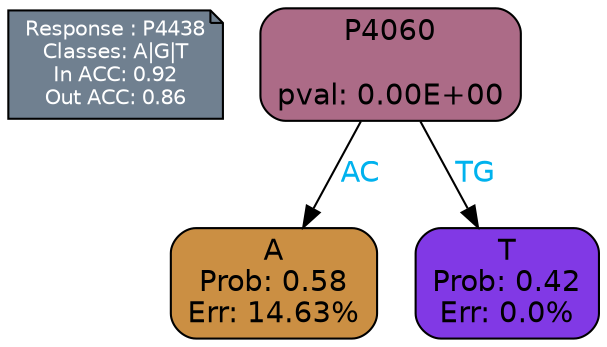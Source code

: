 digraph Tree {
node [shape=box, style="filled, rounded", color="black", fontname=helvetica] ;
graph [ranksep=equally, splines=polylines, bgcolor=transparent, dpi=600] ;
edge [fontname=helvetica] ;
LEGEND [label="Response : P4438
Classes: A|G|T
In ACC: 0.92
Out ACC: 0.86
",shape=note,align=left,style=filled,fillcolor="slategray",fontcolor="white",fontsize=10];1 [label="P4060

pval: 0.00E+00", fillcolor="#ac6b87"] ;
2 [label="A
Prob: 0.58
Err: 14.63%", fillcolor="#cb8f43"] ;
3 [label="T
Prob: 0.42
Err: 0.0%", fillcolor="#8139e5"] ;
1 -> 2 [label="AC",fontcolor=deepskyblue2] ;
1 -> 3 [label="TG",fontcolor=deepskyblue2] ;
{rank = same; 2;3;}{rank = same; LEGEND;1;}}